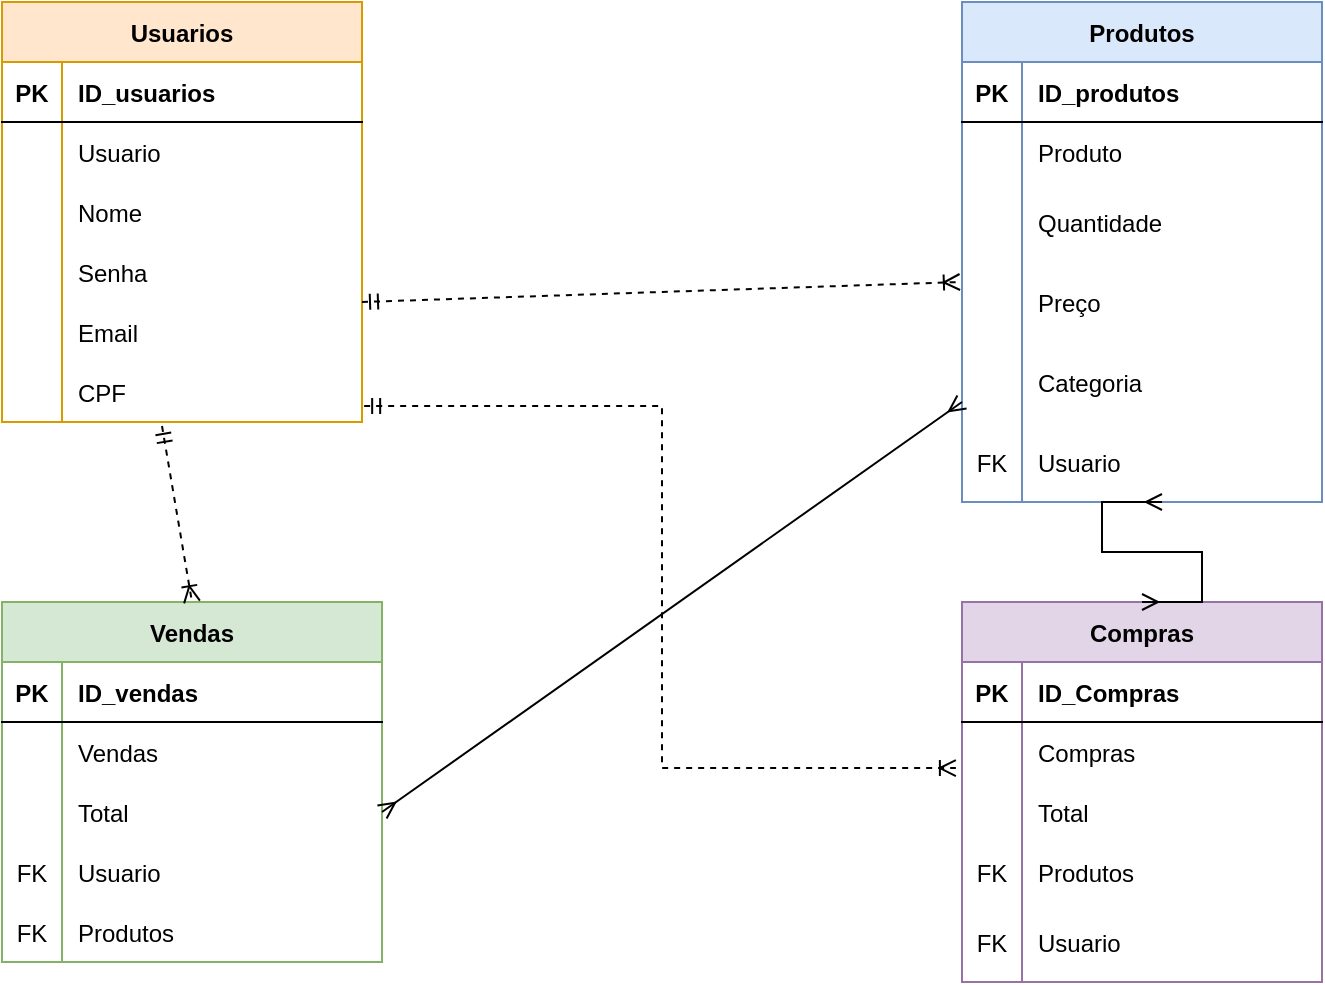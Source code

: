 <mxfile version="17.2.3" type="device"><diagram id="mkayTxINv89xPp470DnL" name="Page-1"><mxGraphModel dx="862" dy="474" grid="1" gridSize="10" guides="1" tooltips="1" connect="1" arrows="1" fold="1" page="1" pageScale="1" pageWidth="827" pageHeight="1169" math="0" shadow="0"><root><mxCell id="0"/><mxCell id="1" parent="0"/><mxCell id="U3_c9W3ybOW7_0ioW7vV-1" value="Produtos" style="shape=table;startSize=30;container=1;collapsible=1;childLayout=tableLayout;fixedRows=1;rowLines=0;fontStyle=1;align=center;resizeLast=1;fillColor=#dae8fc;strokeColor=#6c8ebf;" parent="1" vertex="1"><mxGeometry x="480" y="10" width="180" height="250" as="geometry"><mxRectangle x="480" y="10" width="90" height="30" as="alternateBounds"/></mxGeometry></mxCell><mxCell id="U3_c9W3ybOW7_0ioW7vV-2" value="" style="shape=tableRow;horizontal=0;startSize=0;swimlaneHead=0;swimlaneBody=0;fillColor=none;collapsible=0;dropTarget=0;points=[[0,0.5],[1,0.5]];portConstraint=eastwest;top=0;left=0;right=0;bottom=1;" parent="U3_c9W3ybOW7_0ioW7vV-1" vertex="1"><mxGeometry y="30" width="180" height="30" as="geometry"/></mxCell><mxCell id="U3_c9W3ybOW7_0ioW7vV-3" value="PK" style="shape=partialRectangle;connectable=0;fillColor=none;top=0;left=0;bottom=0;right=0;fontStyle=1;overflow=hidden;" parent="U3_c9W3ybOW7_0ioW7vV-2" vertex="1"><mxGeometry width="30" height="30" as="geometry"><mxRectangle width="30" height="30" as="alternateBounds"/></mxGeometry></mxCell><mxCell id="U3_c9W3ybOW7_0ioW7vV-4" value="ID_produtos" style="shape=partialRectangle;connectable=0;fillColor=none;top=0;left=0;bottom=0;right=0;align=left;spacingLeft=6;fontStyle=1;overflow=hidden;" parent="U3_c9W3ybOW7_0ioW7vV-2" vertex="1"><mxGeometry x="30" width="150" height="30" as="geometry"><mxRectangle width="150" height="30" as="alternateBounds"/></mxGeometry></mxCell><mxCell id="U3_c9W3ybOW7_0ioW7vV-5" value="" style="shape=tableRow;horizontal=0;startSize=0;swimlaneHead=0;swimlaneBody=0;fillColor=none;collapsible=0;dropTarget=0;points=[[0,0.5],[1,0.5]];portConstraint=eastwest;top=0;left=0;right=0;bottom=0;" parent="U3_c9W3ybOW7_0ioW7vV-1" vertex="1"><mxGeometry y="60" width="180" height="30" as="geometry"/></mxCell><mxCell id="U3_c9W3ybOW7_0ioW7vV-6" value="" style="shape=partialRectangle;connectable=0;fillColor=none;top=0;left=0;bottom=0;right=0;editable=1;overflow=hidden;" parent="U3_c9W3ybOW7_0ioW7vV-5" vertex="1"><mxGeometry width="30" height="30" as="geometry"><mxRectangle width="30" height="30" as="alternateBounds"/></mxGeometry></mxCell><mxCell id="U3_c9W3ybOW7_0ioW7vV-7" value="Produto" style="shape=partialRectangle;connectable=0;fillColor=none;top=0;left=0;bottom=0;right=0;align=left;spacingLeft=6;overflow=hidden;" parent="U3_c9W3ybOW7_0ioW7vV-5" vertex="1"><mxGeometry x="30" width="150" height="30" as="geometry"><mxRectangle width="150" height="30" as="alternateBounds"/></mxGeometry></mxCell><mxCell id="U3_c9W3ybOW7_0ioW7vV-8" value="" style="shape=tableRow;horizontal=0;startSize=0;swimlaneHead=0;swimlaneBody=0;fillColor=none;collapsible=0;dropTarget=0;points=[[0,0.5],[1,0.5]];portConstraint=eastwest;top=0;left=0;right=0;bottom=0;" parent="U3_c9W3ybOW7_0ioW7vV-1" vertex="1"><mxGeometry y="90" width="180" height="40" as="geometry"/></mxCell><mxCell id="U3_c9W3ybOW7_0ioW7vV-9" value="" style="shape=partialRectangle;connectable=0;fillColor=none;top=0;left=0;bottom=0;right=0;editable=1;overflow=hidden;" parent="U3_c9W3ybOW7_0ioW7vV-8" vertex="1"><mxGeometry width="30" height="40" as="geometry"><mxRectangle width="30" height="40" as="alternateBounds"/></mxGeometry></mxCell><mxCell id="U3_c9W3ybOW7_0ioW7vV-10" value="Quantidade" style="shape=partialRectangle;connectable=0;fillColor=none;top=0;left=0;bottom=0;right=0;align=left;spacingLeft=6;overflow=hidden;" parent="U3_c9W3ybOW7_0ioW7vV-8" vertex="1"><mxGeometry x="30" width="150" height="40" as="geometry"><mxRectangle width="150" height="40" as="alternateBounds"/></mxGeometry></mxCell><mxCell id="U3_c9W3ybOW7_0ioW7vV-48" value="" style="shape=tableRow;horizontal=0;startSize=0;swimlaneHead=0;swimlaneBody=0;fillColor=none;collapsible=0;dropTarget=0;points=[[0,0.5],[1,0.5]];portConstraint=eastwest;top=0;left=0;right=0;bottom=0;" parent="U3_c9W3ybOW7_0ioW7vV-1" vertex="1"><mxGeometry y="130" width="180" height="40" as="geometry"/></mxCell><mxCell id="U3_c9W3ybOW7_0ioW7vV-49" value="" style="shape=partialRectangle;connectable=0;fillColor=none;top=0;left=0;bottom=0;right=0;editable=1;overflow=hidden;" parent="U3_c9W3ybOW7_0ioW7vV-48" vertex="1"><mxGeometry width="30" height="40" as="geometry"><mxRectangle width="30" height="40" as="alternateBounds"/></mxGeometry></mxCell><mxCell id="U3_c9W3ybOW7_0ioW7vV-50" value="Preço" style="shape=partialRectangle;connectable=0;fillColor=none;top=0;left=0;bottom=0;right=0;align=left;spacingLeft=6;overflow=hidden;" parent="U3_c9W3ybOW7_0ioW7vV-48" vertex="1"><mxGeometry x="30" width="150" height="40" as="geometry"><mxRectangle width="150" height="40" as="alternateBounds"/></mxGeometry></mxCell><mxCell id="U3_c9W3ybOW7_0ioW7vV-201" value="" style="shape=tableRow;horizontal=0;startSize=0;swimlaneHead=0;swimlaneBody=0;fillColor=none;collapsible=0;dropTarget=0;points=[[0,0.5],[1,0.5]];portConstraint=eastwest;top=0;left=0;right=0;bottom=0;" parent="U3_c9W3ybOW7_0ioW7vV-1" vertex="1"><mxGeometry y="170" width="180" height="40" as="geometry"/></mxCell><mxCell id="U3_c9W3ybOW7_0ioW7vV-202" value="" style="shape=partialRectangle;connectable=0;fillColor=none;top=0;left=0;bottom=0;right=0;editable=1;overflow=hidden;" parent="U3_c9W3ybOW7_0ioW7vV-201" vertex="1"><mxGeometry width="30" height="40" as="geometry"><mxRectangle width="30" height="40" as="alternateBounds"/></mxGeometry></mxCell><mxCell id="U3_c9W3ybOW7_0ioW7vV-203" value="Categoria" style="shape=partialRectangle;connectable=0;fillColor=none;top=0;left=0;bottom=0;right=0;align=left;spacingLeft=6;overflow=hidden;" parent="U3_c9W3ybOW7_0ioW7vV-201" vertex="1"><mxGeometry x="30" width="150" height="40" as="geometry"><mxRectangle width="150" height="40" as="alternateBounds"/></mxGeometry></mxCell><mxCell id="U3_c9W3ybOW7_0ioW7vV-156" value="" style="shape=tableRow;horizontal=0;startSize=0;swimlaneHead=0;swimlaneBody=0;fillColor=none;collapsible=0;dropTarget=0;points=[[0,0.5],[1,0.5]];portConstraint=eastwest;top=0;left=0;right=0;bottom=0;" parent="U3_c9W3ybOW7_0ioW7vV-1" vertex="1"><mxGeometry y="210" width="180" height="40" as="geometry"/></mxCell><mxCell id="U3_c9W3ybOW7_0ioW7vV-157" value="FK" style="shape=partialRectangle;connectable=0;fillColor=none;top=0;left=0;bottom=0;right=0;editable=1;overflow=hidden;" parent="U3_c9W3ybOW7_0ioW7vV-156" vertex="1"><mxGeometry width="30" height="40" as="geometry"><mxRectangle width="30" height="40" as="alternateBounds"/></mxGeometry></mxCell><mxCell id="U3_c9W3ybOW7_0ioW7vV-158" value="Usuario" style="shape=partialRectangle;connectable=0;fillColor=none;top=0;left=0;bottom=0;right=0;align=left;spacingLeft=6;overflow=hidden;" parent="U3_c9W3ybOW7_0ioW7vV-156" vertex="1"><mxGeometry x="30" width="150" height="40" as="geometry"><mxRectangle width="150" height="40" as="alternateBounds"/></mxGeometry></mxCell><mxCell id="U3_c9W3ybOW7_0ioW7vV-64" value="Usuarios" style="shape=table;startSize=30;container=1;collapsible=1;childLayout=tableLayout;fixedRows=1;rowLines=0;fontStyle=1;align=center;resizeLast=1;fillColor=#ffe6cc;strokeColor=#d79b00;" parent="1" vertex="1"><mxGeometry y="10" width="180" height="210" as="geometry"/></mxCell><mxCell id="U3_c9W3ybOW7_0ioW7vV-65" value="" style="shape=tableRow;horizontal=0;startSize=0;swimlaneHead=0;swimlaneBody=0;fillColor=none;collapsible=0;dropTarget=0;points=[[0,0.5],[1,0.5]];portConstraint=eastwest;top=0;left=0;right=0;bottom=1;" parent="U3_c9W3ybOW7_0ioW7vV-64" vertex="1"><mxGeometry y="30" width="180" height="30" as="geometry"/></mxCell><mxCell id="U3_c9W3ybOW7_0ioW7vV-66" value="PK" style="shape=partialRectangle;connectable=0;fillColor=none;top=0;left=0;bottom=0;right=0;fontStyle=1;overflow=hidden;" parent="U3_c9W3ybOW7_0ioW7vV-65" vertex="1"><mxGeometry width="30" height="30" as="geometry"><mxRectangle width="30" height="30" as="alternateBounds"/></mxGeometry></mxCell><mxCell id="U3_c9W3ybOW7_0ioW7vV-67" value="ID_usuarios" style="shape=partialRectangle;connectable=0;fillColor=none;top=0;left=0;bottom=0;right=0;align=left;spacingLeft=6;fontStyle=1;overflow=hidden;" parent="U3_c9W3ybOW7_0ioW7vV-65" vertex="1"><mxGeometry x="30" width="150" height="30" as="geometry"><mxRectangle width="150" height="30" as="alternateBounds"/></mxGeometry></mxCell><mxCell id="U3_c9W3ybOW7_0ioW7vV-68" value="" style="shape=tableRow;horizontal=0;startSize=0;swimlaneHead=0;swimlaneBody=0;fillColor=none;collapsible=0;dropTarget=0;points=[[0,0.5],[1,0.5]];portConstraint=eastwest;top=0;left=0;right=0;bottom=0;" parent="U3_c9W3ybOW7_0ioW7vV-64" vertex="1"><mxGeometry y="60" width="180" height="30" as="geometry"/></mxCell><mxCell id="U3_c9W3ybOW7_0ioW7vV-69" value="" style="shape=partialRectangle;connectable=0;fillColor=none;top=0;left=0;bottom=0;right=0;editable=1;overflow=hidden;" parent="U3_c9W3ybOW7_0ioW7vV-68" vertex="1"><mxGeometry width="30" height="30" as="geometry"><mxRectangle width="30" height="30" as="alternateBounds"/></mxGeometry></mxCell><mxCell id="U3_c9W3ybOW7_0ioW7vV-70" value="Usuario" style="shape=partialRectangle;connectable=0;fillColor=none;top=0;left=0;bottom=0;right=0;align=left;spacingLeft=6;overflow=hidden;" parent="U3_c9W3ybOW7_0ioW7vV-68" vertex="1"><mxGeometry x="30" width="150" height="30" as="geometry"><mxRectangle width="150" height="30" as="alternateBounds"/></mxGeometry></mxCell><mxCell id="U3_c9W3ybOW7_0ioW7vV-71" value="" style="shape=tableRow;horizontal=0;startSize=0;swimlaneHead=0;swimlaneBody=0;fillColor=none;collapsible=0;dropTarget=0;points=[[0,0.5],[1,0.5]];portConstraint=eastwest;top=0;left=0;right=0;bottom=0;" parent="U3_c9W3ybOW7_0ioW7vV-64" vertex="1"><mxGeometry y="90" width="180" height="30" as="geometry"/></mxCell><mxCell id="U3_c9W3ybOW7_0ioW7vV-72" value="" style="shape=partialRectangle;connectable=0;fillColor=none;top=0;left=0;bottom=0;right=0;editable=1;overflow=hidden;" parent="U3_c9W3ybOW7_0ioW7vV-71" vertex="1"><mxGeometry width="30" height="30" as="geometry"><mxRectangle width="30" height="30" as="alternateBounds"/></mxGeometry></mxCell><mxCell id="U3_c9W3ybOW7_0ioW7vV-73" value="Nome" style="shape=partialRectangle;connectable=0;fillColor=none;top=0;left=0;bottom=0;right=0;align=left;spacingLeft=6;overflow=hidden;" parent="U3_c9W3ybOW7_0ioW7vV-71" vertex="1"><mxGeometry x="30" width="150" height="30" as="geometry"><mxRectangle width="150" height="30" as="alternateBounds"/></mxGeometry></mxCell><mxCell id="U3_c9W3ybOW7_0ioW7vV-74" value="" style="shape=tableRow;horizontal=0;startSize=0;swimlaneHead=0;swimlaneBody=0;fillColor=none;collapsible=0;dropTarget=0;points=[[0,0.5],[1,0.5]];portConstraint=eastwest;top=0;left=0;right=0;bottom=0;" parent="U3_c9W3ybOW7_0ioW7vV-64" vertex="1"><mxGeometry y="120" width="180" height="30" as="geometry"/></mxCell><mxCell id="U3_c9W3ybOW7_0ioW7vV-75" value="" style="shape=partialRectangle;connectable=0;fillColor=none;top=0;left=0;bottom=0;right=0;editable=1;overflow=hidden;" parent="U3_c9W3ybOW7_0ioW7vV-74" vertex="1"><mxGeometry width="30" height="30" as="geometry"><mxRectangle width="30" height="30" as="alternateBounds"/></mxGeometry></mxCell><mxCell id="U3_c9W3ybOW7_0ioW7vV-76" value="Senha" style="shape=partialRectangle;connectable=0;fillColor=none;top=0;left=0;bottom=0;right=0;align=left;spacingLeft=6;overflow=hidden;" parent="U3_c9W3ybOW7_0ioW7vV-74" vertex="1"><mxGeometry x="30" width="150" height="30" as="geometry"><mxRectangle width="150" height="30" as="alternateBounds"/></mxGeometry></mxCell><mxCell id="U3_c9W3ybOW7_0ioW7vV-137" value="" style="shape=tableRow;horizontal=0;startSize=0;swimlaneHead=0;swimlaneBody=0;fillColor=none;collapsible=0;dropTarget=0;points=[[0,0.5],[1,0.5]];portConstraint=eastwest;top=0;left=0;right=0;bottom=0;" parent="U3_c9W3ybOW7_0ioW7vV-64" vertex="1"><mxGeometry y="150" width="180" height="30" as="geometry"/></mxCell><mxCell id="U3_c9W3ybOW7_0ioW7vV-138" value="" style="shape=partialRectangle;connectable=0;fillColor=none;top=0;left=0;bottom=0;right=0;editable=1;overflow=hidden;" parent="U3_c9W3ybOW7_0ioW7vV-137" vertex="1"><mxGeometry width="30" height="30" as="geometry"><mxRectangle width="30" height="30" as="alternateBounds"/></mxGeometry></mxCell><mxCell id="U3_c9W3ybOW7_0ioW7vV-139" value="Email" style="shape=partialRectangle;connectable=0;fillColor=none;top=0;left=0;bottom=0;right=0;align=left;spacingLeft=6;overflow=hidden;" parent="U3_c9W3ybOW7_0ioW7vV-137" vertex="1"><mxGeometry x="30" width="150" height="30" as="geometry"><mxRectangle width="150" height="30" as="alternateBounds"/></mxGeometry></mxCell><mxCell id="U3_c9W3ybOW7_0ioW7vV-198" value="" style="shape=tableRow;horizontal=0;startSize=0;swimlaneHead=0;swimlaneBody=0;fillColor=none;collapsible=0;dropTarget=0;points=[[0,0.5],[1,0.5]];portConstraint=eastwest;top=0;left=0;right=0;bottom=0;" parent="U3_c9W3ybOW7_0ioW7vV-64" vertex="1"><mxGeometry y="180" width="180" height="30" as="geometry"/></mxCell><mxCell id="U3_c9W3ybOW7_0ioW7vV-199" value="" style="shape=partialRectangle;connectable=0;fillColor=none;top=0;left=0;bottom=0;right=0;editable=1;overflow=hidden;" parent="U3_c9W3ybOW7_0ioW7vV-198" vertex="1"><mxGeometry width="30" height="30" as="geometry"><mxRectangle width="30" height="30" as="alternateBounds"/></mxGeometry></mxCell><mxCell id="U3_c9W3ybOW7_0ioW7vV-200" value="CPF" style="shape=partialRectangle;connectable=0;fillColor=none;top=0;left=0;bottom=0;right=0;align=left;spacingLeft=6;overflow=hidden;" parent="U3_c9W3ybOW7_0ioW7vV-198" vertex="1"><mxGeometry x="30" width="150" height="30" as="geometry"><mxRectangle width="150" height="30" as="alternateBounds"/></mxGeometry></mxCell><mxCell id="U3_c9W3ybOW7_0ioW7vV-162" value="Vendas" style="shape=table;startSize=30;container=1;collapsible=1;childLayout=tableLayout;fixedRows=1;rowLines=0;fontStyle=1;align=center;resizeLast=1;fillColor=#d5e8d4;strokeColor=#82b366;" parent="1" vertex="1"><mxGeometry y="310" width="190" height="180" as="geometry"/></mxCell><mxCell id="U3_c9W3ybOW7_0ioW7vV-163" value="" style="shape=tableRow;horizontal=0;startSize=0;swimlaneHead=0;swimlaneBody=0;fillColor=none;collapsible=0;dropTarget=0;points=[[0,0.5],[1,0.5]];portConstraint=eastwest;top=0;left=0;right=0;bottom=1;" parent="U3_c9W3ybOW7_0ioW7vV-162" vertex="1"><mxGeometry y="30" width="190" height="30" as="geometry"/></mxCell><mxCell id="U3_c9W3ybOW7_0ioW7vV-164" value="PK" style="shape=partialRectangle;connectable=0;fillColor=none;top=0;left=0;bottom=0;right=0;fontStyle=1;overflow=hidden;" parent="U3_c9W3ybOW7_0ioW7vV-163" vertex="1"><mxGeometry width="30" height="30" as="geometry"><mxRectangle width="30" height="30" as="alternateBounds"/></mxGeometry></mxCell><mxCell id="U3_c9W3ybOW7_0ioW7vV-165" value="ID_vendas" style="shape=partialRectangle;connectable=0;fillColor=none;top=0;left=0;bottom=0;right=0;align=left;spacingLeft=6;fontStyle=1;overflow=hidden;" parent="U3_c9W3ybOW7_0ioW7vV-163" vertex="1"><mxGeometry x="30" width="160" height="30" as="geometry"><mxRectangle width="160" height="30" as="alternateBounds"/></mxGeometry></mxCell><mxCell id="U3_c9W3ybOW7_0ioW7vV-166" value="" style="shape=tableRow;horizontal=0;startSize=0;swimlaneHead=0;swimlaneBody=0;fillColor=none;collapsible=0;dropTarget=0;points=[[0,0.5],[1,0.5]];portConstraint=eastwest;top=0;left=0;right=0;bottom=0;" parent="U3_c9W3ybOW7_0ioW7vV-162" vertex="1"><mxGeometry y="60" width="190" height="30" as="geometry"/></mxCell><mxCell id="U3_c9W3ybOW7_0ioW7vV-167" value="" style="shape=partialRectangle;connectable=0;fillColor=none;top=0;left=0;bottom=0;right=0;editable=1;overflow=hidden;" parent="U3_c9W3ybOW7_0ioW7vV-166" vertex="1"><mxGeometry width="30" height="30" as="geometry"><mxRectangle width="30" height="30" as="alternateBounds"/></mxGeometry></mxCell><mxCell id="U3_c9W3ybOW7_0ioW7vV-168" value="Vendas" style="shape=partialRectangle;connectable=0;fillColor=none;top=0;left=0;bottom=0;right=0;align=left;spacingLeft=6;overflow=hidden;" parent="U3_c9W3ybOW7_0ioW7vV-166" vertex="1"><mxGeometry x="30" width="160" height="30" as="geometry"><mxRectangle width="160" height="30" as="alternateBounds"/></mxGeometry></mxCell><mxCell id="U3_c9W3ybOW7_0ioW7vV-204" value="" style="shape=tableRow;horizontal=0;startSize=0;swimlaneHead=0;swimlaneBody=0;fillColor=none;collapsible=0;dropTarget=0;points=[[0,0.5],[1,0.5]];portConstraint=eastwest;top=0;left=0;right=0;bottom=0;" parent="U3_c9W3ybOW7_0ioW7vV-162" vertex="1"><mxGeometry y="90" width="190" height="30" as="geometry"/></mxCell><mxCell id="U3_c9W3ybOW7_0ioW7vV-205" value="" style="shape=partialRectangle;connectable=0;fillColor=none;top=0;left=0;bottom=0;right=0;editable=1;overflow=hidden;" parent="U3_c9W3ybOW7_0ioW7vV-204" vertex="1"><mxGeometry width="30" height="30" as="geometry"><mxRectangle width="30" height="30" as="alternateBounds"/></mxGeometry></mxCell><mxCell id="U3_c9W3ybOW7_0ioW7vV-206" value="Total" style="shape=partialRectangle;connectable=0;fillColor=none;top=0;left=0;bottom=0;right=0;align=left;spacingLeft=6;overflow=hidden;" parent="U3_c9W3ybOW7_0ioW7vV-204" vertex="1"><mxGeometry x="30" width="160" height="30" as="geometry"><mxRectangle width="160" height="30" as="alternateBounds"/></mxGeometry></mxCell><mxCell id="U3_c9W3ybOW7_0ioW7vV-169" value="" style="shape=tableRow;horizontal=0;startSize=0;swimlaneHead=0;swimlaneBody=0;fillColor=none;collapsible=0;dropTarget=0;points=[[0,0.5],[1,0.5]];portConstraint=eastwest;top=0;left=0;right=0;bottom=0;" parent="U3_c9W3ybOW7_0ioW7vV-162" vertex="1"><mxGeometry y="120" width="190" height="30" as="geometry"/></mxCell><mxCell id="U3_c9W3ybOW7_0ioW7vV-170" value="FK" style="shape=partialRectangle;connectable=0;fillColor=none;top=0;left=0;bottom=0;right=0;editable=1;overflow=hidden;" parent="U3_c9W3ybOW7_0ioW7vV-169" vertex="1"><mxGeometry width="30" height="30" as="geometry"><mxRectangle width="30" height="30" as="alternateBounds"/></mxGeometry></mxCell><mxCell id="U3_c9W3ybOW7_0ioW7vV-171" value="Usuario" style="shape=partialRectangle;connectable=0;fillColor=none;top=0;left=0;bottom=0;right=0;align=left;spacingLeft=6;overflow=hidden;" parent="U3_c9W3ybOW7_0ioW7vV-169" vertex="1"><mxGeometry x="30" width="160" height="30" as="geometry"><mxRectangle width="160" height="30" as="alternateBounds"/></mxGeometry></mxCell><mxCell id="U3_c9W3ybOW7_0ioW7vV-223" value="" style="shape=tableRow;horizontal=0;startSize=0;swimlaneHead=0;swimlaneBody=0;fillColor=none;collapsible=0;dropTarget=0;points=[[0,0.5],[1,0.5]];portConstraint=eastwest;top=0;left=0;right=0;bottom=0;" parent="U3_c9W3ybOW7_0ioW7vV-162" vertex="1"><mxGeometry y="150" width="190" height="30" as="geometry"/></mxCell><mxCell id="U3_c9W3ybOW7_0ioW7vV-224" value="FK" style="shape=partialRectangle;connectable=0;fillColor=none;top=0;left=0;bottom=0;right=0;editable=1;overflow=hidden;" parent="U3_c9W3ybOW7_0ioW7vV-223" vertex="1"><mxGeometry width="30" height="30" as="geometry"><mxRectangle width="30" height="30" as="alternateBounds"/></mxGeometry></mxCell><mxCell id="U3_c9W3ybOW7_0ioW7vV-225" value="Produtos" style="shape=partialRectangle;connectable=0;fillColor=none;top=0;left=0;bottom=0;right=0;align=left;spacingLeft=6;overflow=hidden;" parent="U3_c9W3ybOW7_0ioW7vV-223" vertex="1"><mxGeometry x="30" width="160" height="30" as="geometry"><mxRectangle width="160" height="30" as="alternateBounds"/></mxGeometry></mxCell><mxCell id="U3_c9W3ybOW7_0ioW7vV-175" value="" style="fontSize=12;html=1;endArrow=ERoneToMany;startArrow=ERmandOne;rounded=0;dashed=1;entryX=-0.006;entryY=0.25;entryDx=0;entryDy=0;entryPerimeter=0;" parent="1" target="U3_c9W3ybOW7_0ioW7vV-48" edge="1"><mxGeometry width="100" height="100" relative="1" as="geometry"><mxPoint x="180" y="160" as="sourcePoint"/><mxPoint x="280" y="60" as="targetPoint"/></mxGeometry></mxCell><mxCell id="U3_c9W3ybOW7_0ioW7vV-178" value="" style="fontSize=12;html=1;endArrow=ERoneToMany;startArrow=ERmandOne;rounded=0;dashed=1;entryX=0.5;entryY=0;entryDx=0;entryDy=0;" parent="1" target="U3_c9W3ybOW7_0ioW7vV-162" edge="1"><mxGeometry width="100" height="100" relative="1" as="geometry"><mxPoint x="80" y="222" as="sourcePoint"/><mxPoint x="140" y="220" as="targetPoint"/></mxGeometry></mxCell><mxCell id="U3_c9W3ybOW7_0ioW7vV-207" value="Compras" style="shape=table;startSize=30;container=1;collapsible=1;childLayout=tableLayout;fixedRows=1;rowLines=0;fontStyle=1;align=center;resizeLast=1;fillColor=#e1d5e7;strokeColor=#9673a6;" parent="1" vertex="1"><mxGeometry x="480" y="310" width="180" height="190" as="geometry"/></mxCell><mxCell id="U3_c9W3ybOW7_0ioW7vV-208" value="" style="shape=tableRow;horizontal=0;startSize=0;swimlaneHead=0;swimlaneBody=0;fillColor=none;collapsible=0;dropTarget=0;points=[[0,0.5],[1,0.5]];portConstraint=eastwest;top=0;left=0;right=0;bottom=1;" parent="U3_c9W3ybOW7_0ioW7vV-207" vertex="1"><mxGeometry y="30" width="180" height="30" as="geometry"/></mxCell><mxCell id="U3_c9W3ybOW7_0ioW7vV-209" value="PK" style="shape=partialRectangle;connectable=0;fillColor=none;top=0;left=0;bottom=0;right=0;fontStyle=1;overflow=hidden;" parent="U3_c9W3ybOW7_0ioW7vV-208" vertex="1"><mxGeometry width="30" height="30" as="geometry"><mxRectangle width="30" height="30" as="alternateBounds"/></mxGeometry></mxCell><mxCell id="U3_c9W3ybOW7_0ioW7vV-210" value="ID_Compras" style="shape=partialRectangle;connectable=0;fillColor=none;top=0;left=0;bottom=0;right=0;align=left;spacingLeft=6;fontStyle=1;overflow=hidden;" parent="U3_c9W3ybOW7_0ioW7vV-208" vertex="1"><mxGeometry x="30" width="150" height="30" as="geometry"><mxRectangle width="150" height="30" as="alternateBounds"/></mxGeometry></mxCell><mxCell id="U3_c9W3ybOW7_0ioW7vV-211" value="" style="shape=tableRow;horizontal=0;startSize=0;swimlaneHead=0;swimlaneBody=0;fillColor=none;collapsible=0;dropTarget=0;points=[[0,0.5],[1,0.5]];portConstraint=eastwest;top=0;left=0;right=0;bottom=0;" parent="U3_c9W3ybOW7_0ioW7vV-207" vertex="1"><mxGeometry y="60" width="180" height="30" as="geometry"/></mxCell><mxCell id="U3_c9W3ybOW7_0ioW7vV-212" value="" style="shape=partialRectangle;connectable=0;fillColor=none;top=0;left=0;bottom=0;right=0;editable=1;overflow=hidden;" parent="U3_c9W3ybOW7_0ioW7vV-211" vertex="1"><mxGeometry width="30" height="30" as="geometry"><mxRectangle width="30" height="30" as="alternateBounds"/></mxGeometry></mxCell><mxCell id="U3_c9W3ybOW7_0ioW7vV-213" value="Compras" style="shape=partialRectangle;connectable=0;fillColor=none;top=0;left=0;bottom=0;right=0;align=left;spacingLeft=6;overflow=hidden;" parent="U3_c9W3ybOW7_0ioW7vV-211" vertex="1"><mxGeometry x="30" width="150" height="30" as="geometry"><mxRectangle width="150" height="30" as="alternateBounds"/></mxGeometry></mxCell><mxCell id="U3_c9W3ybOW7_0ioW7vV-226" value="" style="shape=tableRow;horizontal=0;startSize=0;swimlaneHead=0;swimlaneBody=0;fillColor=none;collapsible=0;dropTarget=0;points=[[0,0.5],[1,0.5]];portConstraint=eastwest;top=0;left=0;right=0;bottom=0;" parent="U3_c9W3ybOW7_0ioW7vV-207" vertex="1"><mxGeometry y="90" width="180" height="30" as="geometry"/></mxCell><mxCell id="U3_c9W3ybOW7_0ioW7vV-227" value="" style="shape=partialRectangle;connectable=0;fillColor=none;top=0;left=0;bottom=0;right=0;editable=1;overflow=hidden;" parent="U3_c9W3ybOW7_0ioW7vV-226" vertex="1"><mxGeometry width="30" height="30" as="geometry"><mxRectangle width="30" height="30" as="alternateBounds"/></mxGeometry></mxCell><mxCell id="U3_c9W3ybOW7_0ioW7vV-228" value="Total" style="shape=partialRectangle;connectable=0;fillColor=none;top=0;left=0;bottom=0;right=0;align=left;spacingLeft=6;overflow=hidden;" parent="U3_c9W3ybOW7_0ioW7vV-226" vertex="1"><mxGeometry x="30" width="150" height="30" as="geometry"><mxRectangle width="150" height="30" as="alternateBounds"/></mxGeometry></mxCell><mxCell id="U3_c9W3ybOW7_0ioW7vV-217" value="" style="shape=tableRow;horizontal=0;startSize=0;swimlaneHead=0;swimlaneBody=0;fillColor=none;collapsible=0;dropTarget=0;points=[[0,0.5],[1,0.5]];portConstraint=eastwest;top=0;left=0;right=0;bottom=0;" parent="U3_c9W3ybOW7_0ioW7vV-207" vertex="1"><mxGeometry y="120" width="180" height="30" as="geometry"/></mxCell><mxCell id="U3_c9W3ybOW7_0ioW7vV-218" value="FK" style="shape=partialRectangle;connectable=0;fillColor=none;top=0;left=0;bottom=0;right=0;editable=1;overflow=hidden;" parent="U3_c9W3ybOW7_0ioW7vV-217" vertex="1"><mxGeometry width="30" height="30" as="geometry"><mxRectangle width="30" height="30" as="alternateBounds"/></mxGeometry></mxCell><mxCell id="U3_c9W3ybOW7_0ioW7vV-219" value="Produtos" style="shape=partialRectangle;connectable=0;fillColor=none;top=0;left=0;bottom=0;right=0;align=left;spacingLeft=6;overflow=hidden;" parent="U3_c9W3ybOW7_0ioW7vV-217" vertex="1"><mxGeometry x="30" width="150" height="30" as="geometry"><mxRectangle width="150" height="30" as="alternateBounds"/></mxGeometry></mxCell><mxCell id="U3_c9W3ybOW7_0ioW7vV-214" value="" style="shape=tableRow;horizontal=0;startSize=0;swimlaneHead=0;swimlaneBody=0;fillColor=none;collapsible=0;dropTarget=0;points=[[0,0.5],[1,0.5]];portConstraint=eastwest;top=0;left=0;right=0;bottom=0;" parent="U3_c9W3ybOW7_0ioW7vV-207" vertex="1"><mxGeometry y="150" width="180" height="40" as="geometry"/></mxCell><mxCell id="U3_c9W3ybOW7_0ioW7vV-215" value="FK" style="shape=partialRectangle;connectable=0;fillColor=none;top=0;left=0;bottom=0;right=0;editable=1;overflow=hidden;" parent="U3_c9W3ybOW7_0ioW7vV-214" vertex="1"><mxGeometry width="30" height="40" as="geometry"><mxRectangle width="30" height="40" as="alternateBounds"/></mxGeometry></mxCell><mxCell id="U3_c9W3ybOW7_0ioW7vV-216" value="Usuario" style="shape=partialRectangle;connectable=0;fillColor=none;top=0;left=0;bottom=0;right=0;align=left;spacingLeft=6;overflow=hidden;" parent="U3_c9W3ybOW7_0ioW7vV-214" vertex="1"><mxGeometry x="30" width="150" height="40" as="geometry"><mxRectangle width="150" height="40" as="alternateBounds"/></mxGeometry></mxCell><mxCell id="U3_c9W3ybOW7_0ioW7vV-229" value="" style="edgeStyle=orthogonalEdgeStyle;fontSize=12;html=1;endArrow=ERoneToMany;startArrow=ERmandOne;rounded=0;entryX=-0.017;entryY=0.767;entryDx=0;entryDy=0;entryPerimeter=0;exitX=1.006;exitY=0.733;exitDx=0;exitDy=0;exitPerimeter=0;dashed=1;" parent="1" source="U3_c9W3ybOW7_0ioW7vV-198" target="U3_c9W3ybOW7_0ioW7vV-211" edge="1"><mxGeometry width="100" height="100" relative="1" as="geometry"><mxPoint x="290" y="300" as="sourcePoint"/><mxPoint x="390" y="200" as="targetPoint"/></mxGeometry></mxCell><mxCell id="U3_c9W3ybOW7_0ioW7vV-239" value="" style="edgeStyle=entityRelationEdgeStyle;fontSize=12;html=1;endArrow=ERmany;startArrow=ERmany;rounded=0;exitX=0.5;exitY=0;exitDx=0;exitDy=0;" parent="1" source="U3_c9W3ybOW7_0ioW7vV-207" edge="1"><mxGeometry width="100" height="100" relative="1" as="geometry"><mxPoint x="480" y="360" as="sourcePoint"/><mxPoint x="580" y="260" as="targetPoint"/></mxGeometry></mxCell><mxCell id="U3_c9W3ybOW7_0ioW7vV-240" value="" style="fontSize=12;html=1;endArrow=ERmany;startArrow=ERmany;rounded=0;exitX=1;exitY=0.5;exitDx=0;exitDy=0;" parent="1" source="U3_c9W3ybOW7_0ioW7vV-204" edge="1"><mxGeometry width="100" height="100" relative="1" as="geometry"><mxPoint x="470" y="260" as="sourcePoint"/><mxPoint x="480" y="210" as="targetPoint"/></mxGeometry></mxCell></root></mxGraphModel></diagram></mxfile>